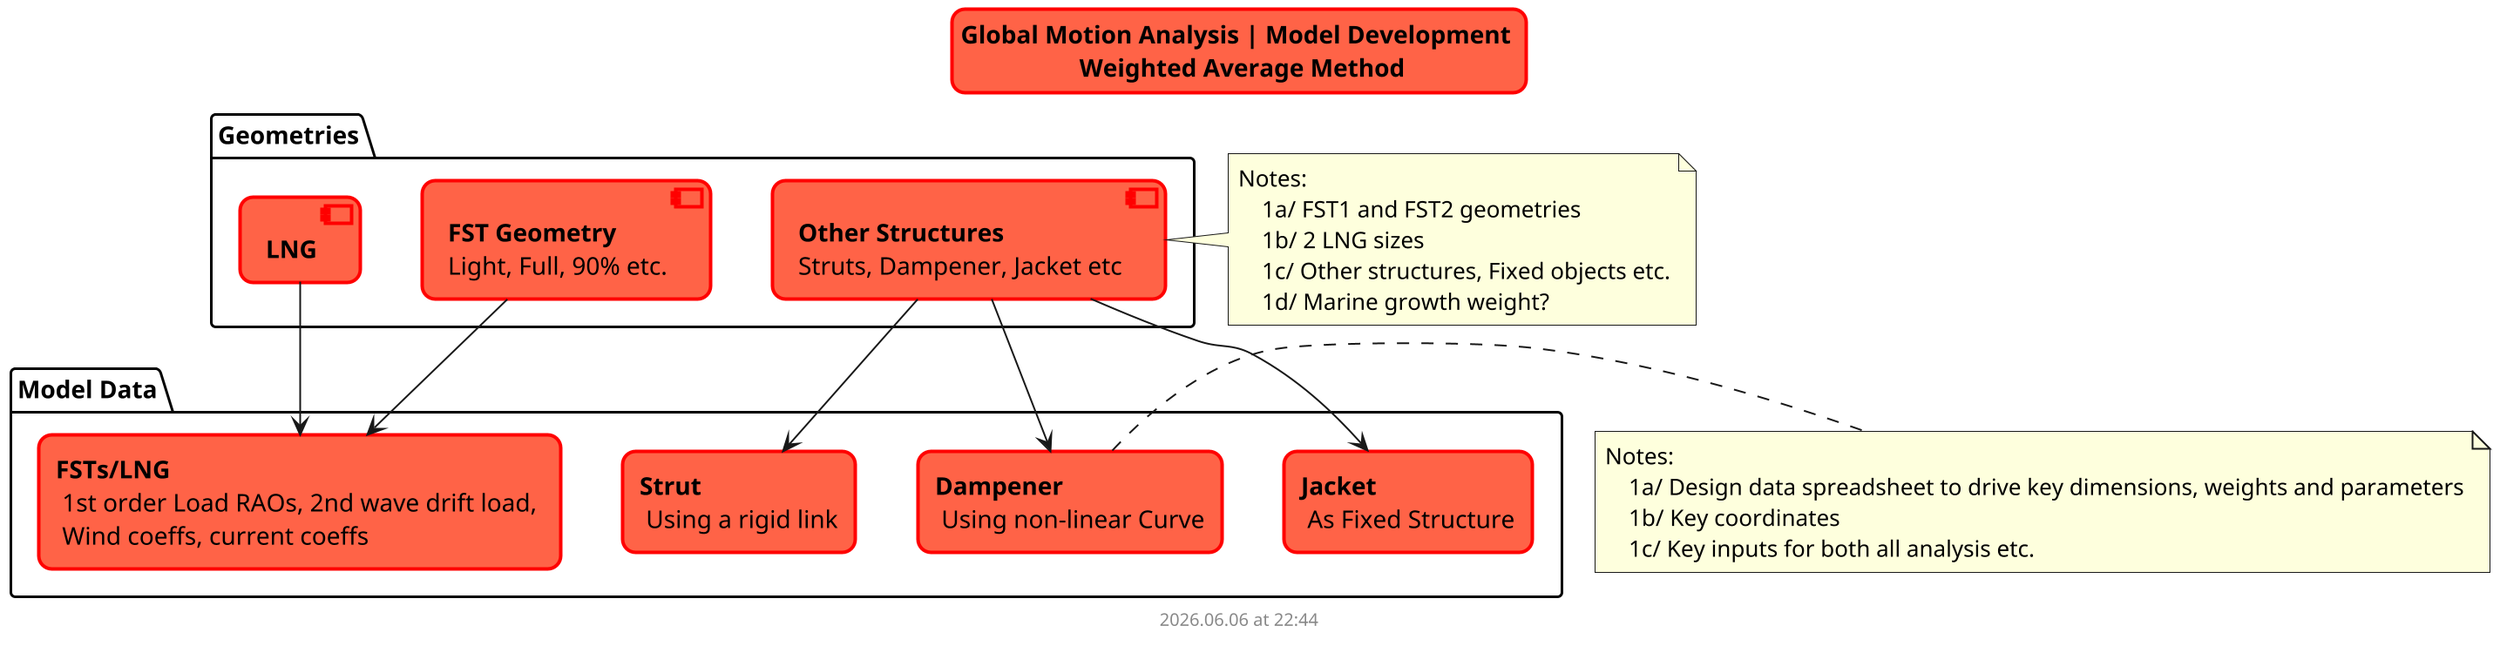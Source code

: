 @startuml global_analysis_methodology

scale 2
skinparam titleBorderRoundCorner 15
skinparam titleBorderThickness 2
skinparam titleBorderColor red
skinparam titleBackgroundColor Tomato


title Global Motion Analysis | Model Development \n Weighted Average Method



package Geometries {
component "**FST Geometry** \nLight, Full, 90% etc." as FST_Gometries
component "**LNG**" as LNG
component "**Other Structures** \nStruts, Dampener, Jacket etc" as Other_Structures

}

note right
    Notes:
        1a/ FST1 and FST2 geometries
        1b/ 2 LNG sizes
        1c/ Other structures, Fixed objects etc.
        1d/ Marine growth weight?
end note

package "Model Data" as md {
agent "**FSTs/LNG** \n 1st order Load RAOs, 2nd wave drift load, \n Wind coeffs, current coeffs" as FST_model_data
agent "**Strut** \n Using a rigid link" as Strut
agent "**Jacket** \n As Fixed Structure" as Jacket
agent "**Dampener** \n Using non-linear Curve" as Dampener
}

note right
    Notes:
        1a/ Design data spreadsheet to drive key dimensions, weights and parameters
        1b/ Key coordinates
        1c/ Key inputs for both all analysis etc.
end note

FST_Gometries --> FST_model_data
LNG --> FST_model_data
Other_Structures --> Strut 
Other_Structures --> Dampener 
Other_Structures --> Jacket 


footer
%date("yyyy.MM.dd' at 'HH:mm")
%filename()
end footer

@enduml